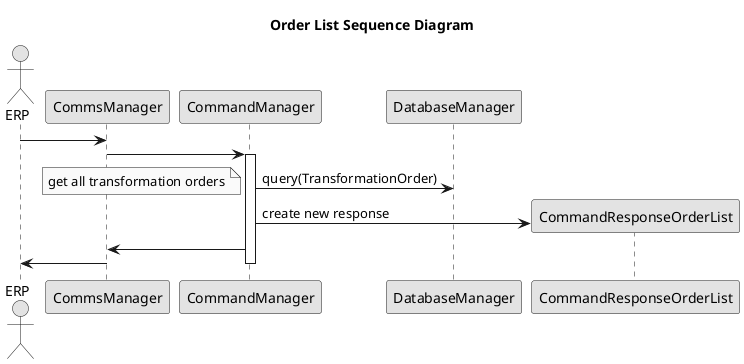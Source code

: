 @startuml
skinparam linetype ortho
skinparam Monochrome true
skinparam classAttributeIconSize 0

title Order List Sequence Diagram
actor ERP as ERP

ERP -> CommsManager
CommsManager -> CommandManager

activate CommandManager

    CommandManager -> DatabaseManager : query(TransformationOrder)
    note left: get all transformation orders

    create CommandResponseOrderList
    CommandManager -> CommandResponseOrderList : create new response

    CommandManager -> CommsManager
    CommsManager -> ERP

deactivate CommandManager

@enduml 